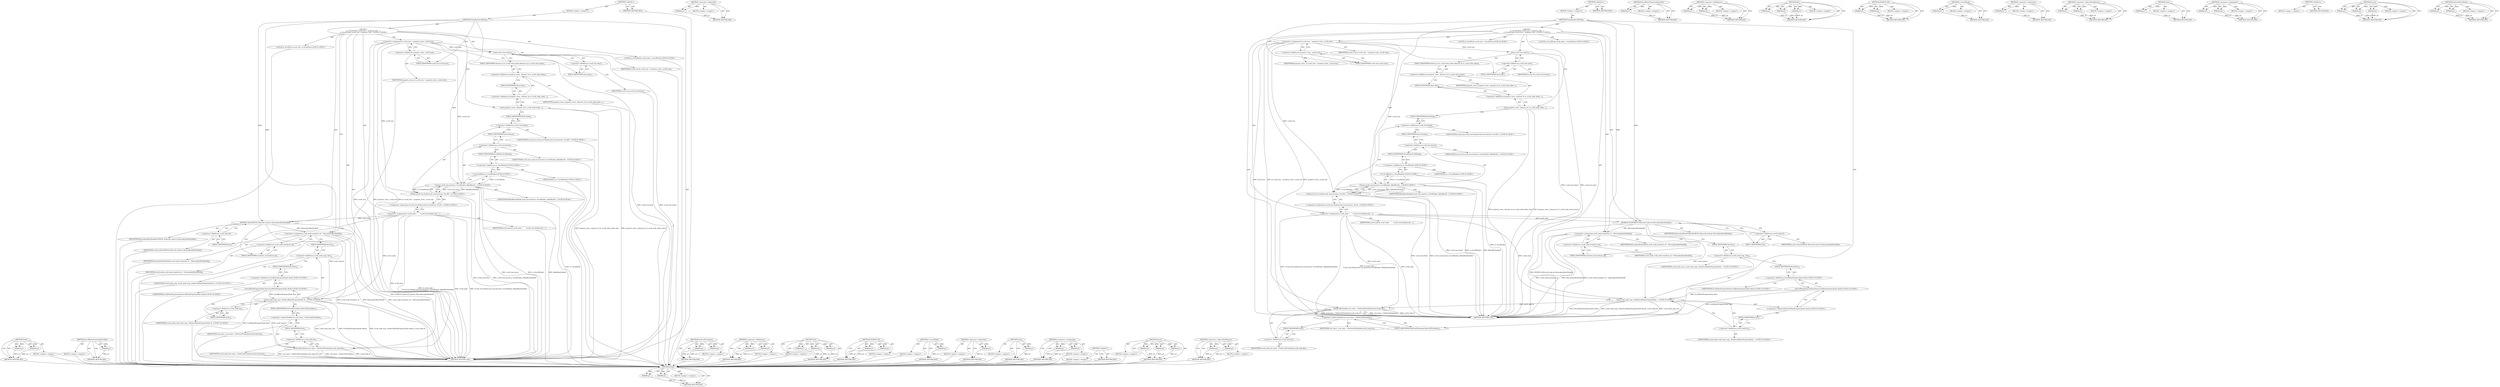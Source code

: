 digraph "SetScrollTreeIndex" {
vulnerable_108 [label=<(METHOD,Node)>];
vulnerable_109 [label=<(PARAM,p1)>];
vulnerable_110 [label=<(PARAM,p2)>];
vulnerable_111 [label=<(BLOCK,&lt;empty&gt;,&lt;empty&gt;)>];
vulnerable_112 [label=<(METHOD_RETURN,ANY)>];
vulnerable_134 [label=<(METHOD,ScrollPaintPropertyNode.Root)>];
vulnerable_135 [label=<(PARAM,p1)>];
vulnerable_136 [label=<(BLOCK,&lt;empty&gt;,&lt;empty&gt;)>];
vulnerable_137 [label=<(METHOD_RETURN,ANY)>];
vulnerable_6 [label=<(METHOD,&lt;global&gt;)<SUB>1</SUB>>];
vulnerable_7 [label=<(BLOCK,&lt;empty&gt;,&lt;empty&gt;)<SUB>1</SUB>>];
vulnerable_8 [label=<(METHOD,SetupRootScrollNode)<SUB>1</SUB>>];
vulnerable_9 [label="<(BLOCK,{
  cc::ScrollTree&amp; scroll_tree = property_tree...,{
  cc::ScrollTree&amp; scroll_tree = property_tree...)<SUB>1</SUB>>"];
vulnerable_10 [label="<(LOCAL,cc.ScrollTree scroll_tree: cc.ScrollTree)<SUB>2</SUB>>"];
vulnerable_11 [label=<(&lt;operator&gt;.assignment,&amp; scroll_tree = property_trees_.scroll_tree)<SUB>2</SUB>>];
vulnerable_12 [label=<(IDENTIFIER,scroll_tree,&amp; scroll_tree = property_trees_.scroll_tree)<SUB>2</SUB>>];
vulnerable_13 [label=<(&lt;operator&gt;.fieldAccess,property_trees_.scroll_tree)<SUB>2</SUB>>];
vulnerable_14 [label=<(IDENTIFIER,property_trees_,&amp; scroll_tree = property_trees_.scroll_tree)<SUB>2</SUB>>];
vulnerable_15 [label=<(FIELD_IDENTIFIER,scroll_tree,scroll_tree)<SUB>2</SUB>>];
vulnerable_16 [label=<(clear,scroll_tree.clear())<SUB>3</SUB>>];
vulnerable_17 [label=<(&lt;operator&gt;.fieldAccess,scroll_tree.clear)<SUB>3</SUB>>];
vulnerable_18 [label=<(IDENTIFIER,scroll_tree,scroll_tree.clear())<SUB>3</SUB>>];
vulnerable_19 [label=<(FIELD_IDENTIFIER,clear,clear)<SUB>3</SUB>>];
vulnerable_20 [label=<(clear,property_trees_.element_id_to_scroll_node_index...)<SUB>4</SUB>>];
vulnerable_21 [label=<(&lt;operator&gt;.fieldAccess,property_trees_.element_id_to_scroll_node_index...)<SUB>4</SUB>>];
vulnerable_22 [label=<(&lt;operator&gt;.fieldAccess,property_trees_.element_id_to_scroll_node_index)<SUB>4</SUB>>];
vulnerable_23 [label=<(IDENTIFIER,property_trees_,property_trees_.element_id_to_scroll_node_index...)<SUB>4</SUB>>];
vulnerable_24 [label=<(FIELD_IDENTIFIER,element_id_to_scroll_node_index,element_id_to_scroll_node_index)<SUB>4</SUB>>];
vulnerable_25 [label=<(FIELD_IDENTIFIER,clear,clear)<SUB>4</SUB>>];
vulnerable_26 [label="<(LOCAL,cc.ScrollNode scroll_node: cc.ScrollNode)<SUB>5</SUB>>"];
vulnerable_27 [label=<(&lt;operator&gt;.assignment,&amp; scroll_node =
      *scroll_tree.Node(scroll_...)<SUB>5</SUB>>];
vulnerable_28 [label=<(IDENTIFIER,scroll_node,&amp; scroll_node =
      *scroll_tree.Node(scroll_...)<SUB>5</SUB>>];
vulnerable_29 [label="<(&lt;operator&gt;.indirection,*scroll_tree.Node(scroll_tree.Insert(cc::Scroll...)<SUB>6</SUB>>"];
vulnerable_30 [label="<(Node,scroll_tree.Node(scroll_tree.Insert(cc::ScrollN...)<SUB>6</SUB>>"];
vulnerable_31 [label=<(&lt;operator&gt;.fieldAccess,scroll_tree.Node)<SUB>6</SUB>>];
vulnerable_32 [label="<(IDENTIFIER,scroll_tree,scroll_tree.Node(scroll_tree.Insert(cc::ScrollN...)<SUB>6</SUB>>"];
vulnerable_33 [label=<(FIELD_IDENTIFIER,Node,Node)<SUB>6</SUB>>];
vulnerable_34 [label="<(Insert,scroll_tree.Insert(cc::ScrollNode(), kRealRootN...)<SUB>6</SUB>>"];
vulnerable_35 [label=<(&lt;operator&gt;.fieldAccess,scroll_tree.Insert)<SUB>6</SUB>>];
vulnerable_36 [label="<(IDENTIFIER,scroll_tree,scroll_tree.Insert(cc::ScrollNode(), kRealRootN...)<SUB>6</SUB>>"];
vulnerable_37 [label=<(FIELD_IDENTIFIER,Insert,Insert)<SUB>6</SUB>>];
vulnerable_38 [label="<(cc.ScrollNode,cc::ScrollNode())<SUB>6</SUB>>"];
vulnerable_39 [label="<(&lt;operator&gt;.fieldAccess,cc::ScrollNode)<SUB>6</SUB>>"];
vulnerable_40 [label="<(IDENTIFIER,cc,cc::ScrollNode())<SUB>6</SUB>>"];
vulnerable_41 [label=<(FIELD_IDENTIFIER,ScrollNode,ScrollNode)<SUB>6</SUB>>];
vulnerable_42 [label="<(IDENTIFIER,kRealRootNodeId,scroll_tree.Insert(cc::ScrollNode(), kRealRootN...)<SUB>6</SUB>>"];
vulnerable_43 [label=<(DCHECK_EQ,DCHECK_EQ(scroll_node.id, kSecondaryRootNodeId))<SUB>7</SUB>>];
vulnerable_44 [label=<(&lt;operator&gt;.fieldAccess,scroll_node.id)<SUB>7</SUB>>];
vulnerable_45 [label=<(IDENTIFIER,scroll_node,DCHECK_EQ(scroll_node.id, kSecondaryRootNodeId))<SUB>7</SUB>>];
vulnerable_46 [label=<(FIELD_IDENTIFIER,id,id)<SUB>7</SUB>>];
vulnerable_47 [label=<(IDENTIFIER,kSecondaryRootNodeId,DCHECK_EQ(scroll_node.id, kSecondaryRootNodeId))<SUB>7</SUB>>];
vulnerable_48 [label=<(&lt;operator&gt;.assignment,scroll_node.transform_id = kSecondaryRootNodeId)<SUB>8</SUB>>];
vulnerable_49 [label=<(&lt;operator&gt;.fieldAccess,scroll_node.transform_id)<SUB>8</SUB>>];
vulnerable_50 [label=<(IDENTIFIER,scroll_node,scroll_node.transform_id = kSecondaryRootNodeId)<SUB>8</SUB>>];
vulnerable_51 [label=<(FIELD_IDENTIFIER,transform_id,transform_id)<SUB>8</SUB>>];
vulnerable_52 [label=<(IDENTIFIER,kSecondaryRootNodeId,scroll_node.transform_id = kSecondaryRootNodeId)<SUB>8</SUB>>];
vulnerable_53 [label="<(Set,scroll_node_map_.Set(ScrollPaintPropertyNode::R...)<SUB>10</SUB>>"];
vulnerable_54 [label=<(&lt;operator&gt;.fieldAccess,scroll_node_map_.Set)<SUB>10</SUB>>];
vulnerable_55 [label="<(IDENTIFIER,scroll_node_map_,scroll_node_map_.Set(ScrollPaintPropertyNode::R...)<SUB>10</SUB>>"];
vulnerable_56 [label=<(FIELD_IDENTIFIER,Set,Set)<SUB>10</SUB>>];
vulnerable_57 [label="<(ScrollPaintPropertyNode.Root,ScrollPaintPropertyNode::Root())<SUB>10</SUB>>"];
vulnerable_58 [label="<(&lt;operator&gt;.fieldAccess,ScrollPaintPropertyNode::Root)<SUB>10</SUB>>"];
vulnerable_59 [label="<(IDENTIFIER,ScrollPaintPropertyNode,ScrollPaintPropertyNode::Root())<SUB>10</SUB>>"];
vulnerable_60 [label=<(FIELD_IDENTIFIER,Root,Root)<SUB>10</SUB>>];
vulnerable_61 [label=<(&lt;operator&gt;.fieldAccess,scroll_node.id)<SUB>10</SUB>>];
vulnerable_62 [label="<(IDENTIFIER,scroll_node,scroll_node_map_.Set(ScrollPaintPropertyNode::R...)<SUB>10</SUB>>"];
vulnerable_63 [label=<(FIELD_IDENTIFIER,id,id)<SUB>10</SUB>>];
vulnerable_64 [label=<(SetScrollTreeIndex,root_layer_-&gt;SetScrollTreeIndex(scroll_node.id))<SUB>11</SUB>>];
vulnerable_65 [label=<(&lt;operator&gt;.indirectFieldAccess,root_layer_-&gt;SetScrollTreeIndex)<SUB>11</SUB>>];
vulnerable_66 [label=<(IDENTIFIER,root_layer_,root_layer_-&gt;SetScrollTreeIndex(scroll_node.id))<SUB>11</SUB>>];
vulnerable_67 [label=<(FIELD_IDENTIFIER,SetScrollTreeIndex,SetScrollTreeIndex)<SUB>11</SUB>>];
vulnerable_68 [label=<(&lt;operator&gt;.fieldAccess,scroll_node.id)<SUB>11</SUB>>];
vulnerable_69 [label=<(IDENTIFIER,scroll_node,root_layer_-&gt;SetScrollTreeIndex(scroll_node.id))<SUB>11</SUB>>];
vulnerable_70 [label=<(FIELD_IDENTIFIER,id,id)<SUB>11</SUB>>];
vulnerable_71 [label=<(METHOD_RETURN,void)<SUB>1</SUB>>];
vulnerable_73 [label=<(METHOD_RETURN,ANY)<SUB>1</SUB>>];
vulnerable_138 [label=<(METHOD,SetScrollTreeIndex)>];
vulnerable_139 [label=<(PARAM,p1)>];
vulnerable_140 [label=<(PARAM,p2)>];
vulnerable_141 [label=<(BLOCK,&lt;empty&gt;,&lt;empty&gt;)>];
vulnerable_142 [label=<(METHOD_RETURN,ANY)>];
vulnerable_95 [label=<(METHOD,&lt;operator&gt;.fieldAccess)>];
vulnerable_96 [label=<(PARAM,p1)>];
vulnerable_97 [label=<(PARAM,p2)>];
vulnerable_98 [label=<(BLOCK,&lt;empty&gt;,&lt;empty&gt;)>];
vulnerable_99 [label=<(METHOD_RETURN,ANY)>];
vulnerable_128 [label=<(METHOD,Set)>];
vulnerable_129 [label=<(PARAM,p1)>];
vulnerable_130 [label=<(PARAM,p2)>];
vulnerable_131 [label=<(PARAM,p3)>];
vulnerable_132 [label=<(BLOCK,&lt;empty&gt;,&lt;empty&gt;)>];
vulnerable_133 [label=<(METHOD_RETURN,ANY)>];
vulnerable_123 [label=<(METHOD,DCHECK_EQ)>];
vulnerable_124 [label=<(PARAM,p1)>];
vulnerable_125 [label=<(PARAM,p2)>];
vulnerable_126 [label=<(BLOCK,&lt;empty&gt;,&lt;empty&gt;)>];
vulnerable_127 [label=<(METHOD_RETURN,ANY)>];
vulnerable_119 [label=<(METHOD,cc.ScrollNode)>];
vulnerable_120 [label=<(PARAM,p1)>];
vulnerable_121 [label=<(BLOCK,&lt;empty&gt;,&lt;empty&gt;)>];
vulnerable_122 [label=<(METHOD_RETURN,ANY)>];
vulnerable_104 [label=<(METHOD,&lt;operator&gt;.indirection)>];
vulnerable_105 [label=<(PARAM,p1)>];
vulnerable_106 [label=<(BLOCK,&lt;empty&gt;,&lt;empty&gt;)>];
vulnerable_107 [label=<(METHOD_RETURN,ANY)>];
vulnerable_100 [label=<(METHOD,clear)>];
vulnerable_101 [label=<(PARAM,p1)>];
vulnerable_102 [label=<(BLOCK,&lt;empty&gt;,&lt;empty&gt;)>];
vulnerable_103 [label=<(METHOD_RETURN,ANY)>];
vulnerable_90 [label=<(METHOD,&lt;operator&gt;.assignment)>];
vulnerable_91 [label=<(PARAM,p1)>];
vulnerable_92 [label=<(PARAM,p2)>];
vulnerable_93 [label=<(BLOCK,&lt;empty&gt;,&lt;empty&gt;)>];
vulnerable_94 [label=<(METHOD_RETURN,ANY)>];
vulnerable_84 [label=<(METHOD,&lt;global&gt;)<SUB>1</SUB>>];
vulnerable_85 [label=<(BLOCK,&lt;empty&gt;,&lt;empty&gt;)>];
vulnerable_86 [label=<(METHOD_RETURN,ANY)>];
vulnerable_113 [label=<(METHOD,Insert)>];
vulnerable_114 [label=<(PARAM,p1)>];
vulnerable_115 [label=<(PARAM,p2)>];
vulnerable_116 [label=<(PARAM,p3)>];
vulnerable_117 [label=<(BLOCK,&lt;empty&gt;,&lt;empty&gt;)>];
vulnerable_118 [label=<(METHOD_RETURN,ANY)>];
vulnerable_143 [label=<(METHOD,&lt;operator&gt;.indirectFieldAccess)>];
vulnerable_144 [label=<(PARAM,p1)>];
vulnerable_145 [label=<(PARAM,p2)>];
vulnerable_146 [label=<(BLOCK,&lt;empty&gt;,&lt;empty&gt;)>];
vulnerable_147 [label=<(METHOD_RETURN,ANY)>];
fixed_109 [label=<(METHOD,Node)>];
fixed_110 [label=<(PARAM,p1)>];
fixed_111 [label=<(PARAM,p2)>];
fixed_112 [label=<(BLOCK,&lt;empty&gt;,&lt;empty&gt;)>];
fixed_113 [label=<(METHOD_RETURN,ANY)>];
fixed_135 [label=<(METHOD,&lt;operator&gt;.addressOf)>];
fixed_136 [label=<(PARAM,p1)>];
fixed_137 [label=<(BLOCK,&lt;empty&gt;,&lt;empty&gt;)>];
fixed_138 [label=<(METHOD_RETURN,ANY)>];
fixed_6 [label=<(METHOD,&lt;global&gt;)<SUB>1</SUB>>];
fixed_7 [label=<(BLOCK,&lt;empty&gt;,&lt;empty&gt;)<SUB>1</SUB>>];
fixed_8 [label=<(METHOD,SetupRootScrollNode)<SUB>1</SUB>>];
fixed_9 [label="<(BLOCK,{
  cc::ScrollTree&amp; scroll_tree = property_tree...,{
  cc::ScrollTree&amp; scroll_tree = property_tree...)<SUB>1</SUB>>"];
fixed_10 [label="<(LOCAL,cc.ScrollTree scroll_tree: cc.ScrollTree)<SUB>2</SUB>>"];
fixed_11 [label=<(&lt;operator&gt;.assignment,&amp; scroll_tree = property_trees_.scroll_tree)<SUB>2</SUB>>];
fixed_12 [label=<(IDENTIFIER,scroll_tree,&amp; scroll_tree = property_trees_.scroll_tree)<SUB>2</SUB>>];
fixed_13 [label=<(&lt;operator&gt;.fieldAccess,property_trees_.scroll_tree)<SUB>2</SUB>>];
fixed_14 [label=<(IDENTIFIER,property_trees_,&amp; scroll_tree = property_trees_.scroll_tree)<SUB>2</SUB>>];
fixed_15 [label=<(FIELD_IDENTIFIER,scroll_tree,scroll_tree)<SUB>2</SUB>>];
fixed_16 [label=<(clear,scroll_tree.clear())<SUB>3</SUB>>];
fixed_17 [label=<(&lt;operator&gt;.fieldAccess,scroll_tree.clear)<SUB>3</SUB>>];
fixed_18 [label=<(IDENTIFIER,scroll_tree,scroll_tree.clear())<SUB>3</SUB>>];
fixed_19 [label=<(FIELD_IDENTIFIER,clear,clear)<SUB>3</SUB>>];
fixed_20 [label=<(clear,property_trees_.element_id_to_scroll_node_index...)<SUB>4</SUB>>];
fixed_21 [label=<(&lt;operator&gt;.fieldAccess,property_trees_.element_id_to_scroll_node_index...)<SUB>4</SUB>>];
fixed_22 [label=<(&lt;operator&gt;.fieldAccess,property_trees_.element_id_to_scroll_node_index)<SUB>4</SUB>>];
fixed_23 [label=<(IDENTIFIER,property_trees_,property_trees_.element_id_to_scroll_node_index...)<SUB>4</SUB>>];
fixed_24 [label=<(FIELD_IDENTIFIER,element_id_to_scroll_node_index,element_id_to_scroll_node_index)<SUB>4</SUB>>];
fixed_25 [label=<(FIELD_IDENTIFIER,clear,clear)<SUB>4</SUB>>];
fixed_26 [label="<(LOCAL,cc.ScrollNode scroll_node: cc.ScrollNode)<SUB>5</SUB>>"];
fixed_27 [label=<(&lt;operator&gt;.assignment,&amp; scroll_node =
      *scroll_tree.Node(scroll_...)<SUB>5</SUB>>];
fixed_28 [label=<(IDENTIFIER,scroll_node,&amp; scroll_node =
      *scroll_tree.Node(scroll_...)<SUB>5</SUB>>];
fixed_29 [label="<(&lt;operator&gt;.indirection,*scroll_tree.Node(scroll_tree.Insert(cc::Scroll...)<SUB>6</SUB>>"];
fixed_30 [label="<(Node,scroll_tree.Node(scroll_tree.Insert(cc::ScrollN...)<SUB>6</SUB>>"];
fixed_31 [label=<(&lt;operator&gt;.fieldAccess,scroll_tree.Node)<SUB>6</SUB>>];
fixed_32 [label="<(IDENTIFIER,scroll_tree,scroll_tree.Node(scroll_tree.Insert(cc::ScrollN...)<SUB>6</SUB>>"];
fixed_33 [label=<(FIELD_IDENTIFIER,Node,Node)<SUB>6</SUB>>];
fixed_34 [label="<(Insert,scroll_tree.Insert(cc::ScrollNode(), kRealRootN...)<SUB>6</SUB>>"];
fixed_35 [label=<(&lt;operator&gt;.fieldAccess,scroll_tree.Insert)<SUB>6</SUB>>];
fixed_36 [label="<(IDENTIFIER,scroll_tree,scroll_tree.Insert(cc::ScrollNode(), kRealRootN...)<SUB>6</SUB>>"];
fixed_37 [label=<(FIELD_IDENTIFIER,Insert,Insert)<SUB>6</SUB>>];
fixed_38 [label="<(cc.ScrollNode,cc::ScrollNode())<SUB>6</SUB>>"];
fixed_39 [label="<(&lt;operator&gt;.fieldAccess,cc::ScrollNode)<SUB>6</SUB>>"];
fixed_40 [label="<(IDENTIFIER,cc,cc::ScrollNode())<SUB>6</SUB>>"];
fixed_41 [label=<(FIELD_IDENTIFIER,ScrollNode,ScrollNode)<SUB>6</SUB>>];
fixed_42 [label="<(IDENTIFIER,kRealRootNodeId,scroll_tree.Insert(cc::ScrollNode(), kRealRootN...)<SUB>6</SUB>>"];
fixed_43 [label=<(DCHECK_EQ,DCHECK_EQ(scroll_node.id, kSecondaryRootNodeId))<SUB>7</SUB>>];
fixed_44 [label=<(&lt;operator&gt;.fieldAccess,scroll_node.id)<SUB>7</SUB>>];
fixed_45 [label=<(IDENTIFIER,scroll_node,DCHECK_EQ(scroll_node.id, kSecondaryRootNodeId))<SUB>7</SUB>>];
fixed_46 [label=<(FIELD_IDENTIFIER,id,id)<SUB>7</SUB>>];
fixed_47 [label=<(IDENTIFIER,kSecondaryRootNodeId,DCHECK_EQ(scroll_node.id, kSecondaryRootNodeId))<SUB>7</SUB>>];
fixed_48 [label=<(&lt;operator&gt;.assignment,scroll_node.transform_id = kSecondaryRootNodeId)<SUB>8</SUB>>];
fixed_49 [label=<(&lt;operator&gt;.fieldAccess,scroll_node.transform_id)<SUB>8</SUB>>];
fixed_50 [label=<(IDENTIFIER,scroll_node,scroll_node.transform_id = kSecondaryRootNodeId)<SUB>8</SUB>>];
fixed_51 [label=<(FIELD_IDENTIFIER,transform_id,transform_id)<SUB>8</SUB>>];
fixed_52 [label=<(IDENTIFIER,kSecondaryRootNodeId,scroll_node.transform_id = kSecondaryRootNodeId)<SUB>8</SUB>>];
fixed_53 [label="<(Set,scroll_node_map_.Set(&amp;ScrollPaintPropertyNode::...)<SUB>10</SUB>>"];
fixed_54 [label=<(&lt;operator&gt;.fieldAccess,scroll_node_map_.Set)<SUB>10</SUB>>];
fixed_55 [label="<(IDENTIFIER,scroll_node_map_,scroll_node_map_.Set(&amp;ScrollPaintPropertyNode::...)<SUB>10</SUB>>"];
fixed_56 [label=<(FIELD_IDENTIFIER,Set,Set)<SUB>10</SUB>>];
fixed_57 [label="<(&lt;operator&gt;.addressOf,&amp;ScrollPaintPropertyNode::Root())<SUB>10</SUB>>"];
fixed_58 [label="<(ScrollPaintPropertyNode.Root,ScrollPaintPropertyNode::Root())<SUB>10</SUB>>"];
fixed_59 [label="<(&lt;operator&gt;.fieldAccess,ScrollPaintPropertyNode::Root)<SUB>10</SUB>>"];
fixed_60 [label="<(IDENTIFIER,ScrollPaintPropertyNode,ScrollPaintPropertyNode::Root())<SUB>10</SUB>>"];
fixed_61 [label=<(FIELD_IDENTIFIER,Root,Root)<SUB>10</SUB>>];
fixed_62 [label=<(&lt;operator&gt;.fieldAccess,scroll_node.id)<SUB>10</SUB>>];
fixed_63 [label="<(IDENTIFIER,scroll_node,scroll_node_map_.Set(&amp;ScrollPaintPropertyNode::...)<SUB>10</SUB>>"];
fixed_64 [label=<(FIELD_IDENTIFIER,id,id)<SUB>10</SUB>>];
fixed_65 [label=<(SetScrollTreeIndex,root_layer_-&gt;SetScrollTreeIndex(scroll_node.id))<SUB>11</SUB>>];
fixed_66 [label=<(&lt;operator&gt;.indirectFieldAccess,root_layer_-&gt;SetScrollTreeIndex)<SUB>11</SUB>>];
fixed_67 [label=<(IDENTIFIER,root_layer_,root_layer_-&gt;SetScrollTreeIndex(scroll_node.id))<SUB>11</SUB>>];
fixed_68 [label=<(FIELD_IDENTIFIER,SetScrollTreeIndex,SetScrollTreeIndex)<SUB>11</SUB>>];
fixed_69 [label=<(&lt;operator&gt;.fieldAccess,scroll_node.id)<SUB>11</SUB>>];
fixed_70 [label=<(IDENTIFIER,scroll_node,root_layer_-&gt;SetScrollTreeIndex(scroll_node.id))<SUB>11</SUB>>];
fixed_71 [label=<(FIELD_IDENTIFIER,id,id)<SUB>11</SUB>>];
fixed_72 [label=<(METHOD_RETURN,void)<SUB>1</SUB>>];
fixed_74 [label=<(METHOD_RETURN,ANY)<SUB>1</SUB>>];
fixed_139 [label=<(METHOD,ScrollPaintPropertyNode.Root)>];
fixed_140 [label=<(PARAM,p1)>];
fixed_141 [label=<(BLOCK,&lt;empty&gt;,&lt;empty&gt;)>];
fixed_142 [label=<(METHOD_RETURN,ANY)>];
fixed_96 [label=<(METHOD,&lt;operator&gt;.fieldAccess)>];
fixed_97 [label=<(PARAM,p1)>];
fixed_98 [label=<(PARAM,p2)>];
fixed_99 [label=<(BLOCK,&lt;empty&gt;,&lt;empty&gt;)>];
fixed_100 [label=<(METHOD_RETURN,ANY)>];
fixed_129 [label=<(METHOD,Set)>];
fixed_130 [label=<(PARAM,p1)>];
fixed_131 [label=<(PARAM,p2)>];
fixed_132 [label=<(PARAM,p3)>];
fixed_133 [label=<(BLOCK,&lt;empty&gt;,&lt;empty&gt;)>];
fixed_134 [label=<(METHOD_RETURN,ANY)>];
fixed_124 [label=<(METHOD,DCHECK_EQ)>];
fixed_125 [label=<(PARAM,p1)>];
fixed_126 [label=<(PARAM,p2)>];
fixed_127 [label=<(BLOCK,&lt;empty&gt;,&lt;empty&gt;)>];
fixed_128 [label=<(METHOD_RETURN,ANY)>];
fixed_120 [label=<(METHOD,cc.ScrollNode)>];
fixed_121 [label=<(PARAM,p1)>];
fixed_122 [label=<(BLOCK,&lt;empty&gt;,&lt;empty&gt;)>];
fixed_123 [label=<(METHOD_RETURN,ANY)>];
fixed_105 [label=<(METHOD,&lt;operator&gt;.indirection)>];
fixed_106 [label=<(PARAM,p1)>];
fixed_107 [label=<(BLOCK,&lt;empty&gt;,&lt;empty&gt;)>];
fixed_108 [label=<(METHOD_RETURN,ANY)>];
fixed_148 [label=<(METHOD,&lt;operator&gt;.indirectFieldAccess)>];
fixed_149 [label=<(PARAM,p1)>];
fixed_150 [label=<(PARAM,p2)>];
fixed_151 [label=<(BLOCK,&lt;empty&gt;,&lt;empty&gt;)>];
fixed_152 [label=<(METHOD_RETURN,ANY)>];
fixed_101 [label=<(METHOD,clear)>];
fixed_102 [label=<(PARAM,p1)>];
fixed_103 [label=<(BLOCK,&lt;empty&gt;,&lt;empty&gt;)>];
fixed_104 [label=<(METHOD_RETURN,ANY)>];
fixed_91 [label=<(METHOD,&lt;operator&gt;.assignment)>];
fixed_92 [label=<(PARAM,p1)>];
fixed_93 [label=<(PARAM,p2)>];
fixed_94 [label=<(BLOCK,&lt;empty&gt;,&lt;empty&gt;)>];
fixed_95 [label=<(METHOD_RETURN,ANY)>];
fixed_85 [label=<(METHOD,&lt;global&gt;)<SUB>1</SUB>>];
fixed_86 [label=<(BLOCK,&lt;empty&gt;,&lt;empty&gt;)>];
fixed_87 [label=<(METHOD_RETURN,ANY)>];
fixed_114 [label=<(METHOD,Insert)>];
fixed_115 [label=<(PARAM,p1)>];
fixed_116 [label=<(PARAM,p2)>];
fixed_117 [label=<(PARAM,p3)>];
fixed_118 [label=<(BLOCK,&lt;empty&gt;,&lt;empty&gt;)>];
fixed_119 [label=<(METHOD_RETURN,ANY)>];
fixed_143 [label=<(METHOD,SetScrollTreeIndex)>];
fixed_144 [label=<(PARAM,p1)>];
fixed_145 [label=<(PARAM,p2)>];
fixed_146 [label=<(BLOCK,&lt;empty&gt;,&lt;empty&gt;)>];
fixed_147 [label=<(METHOD_RETURN,ANY)>];
vulnerable_108 -> vulnerable_109  [key=0, label="AST: "];
vulnerable_108 -> vulnerable_109  [key=1, label="DDG: "];
vulnerable_108 -> vulnerable_111  [key=0, label="AST: "];
vulnerable_108 -> vulnerable_110  [key=0, label="AST: "];
vulnerable_108 -> vulnerable_110  [key=1, label="DDG: "];
vulnerable_108 -> vulnerable_112  [key=0, label="AST: "];
vulnerable_108 -> vulnerable_112  [key=1, label="CFG: "];
vulnerable_109 -> vulnerable_112  [key=0, label="DDG: p1"];
vulnerable_110 -> vulnerable_112  [key=0, label="DDG: p2"];
vulnerable_111 -> fixed_109  [key=0];
vulnerable_112 -> fixed_109  [key=0];
vulnerable_134 -> vulnerable_135  [key=0, label="AST: "];
vulnerable_134 -> vulnerable_135  [key=1, label="DDG: "];
vulnerable_134 -> vulnerable_136  [key=0, label="AST: "];
vulnerable_134 -> vulnerable_137  [key=0, label="AST: "];
vulnerable_134 -> vulnerable_137  [key=1, label="CFG: "];
vulnerable_135 -> vulnerable_137  [key=0, label="DDG: p1"];
vulnerable_136 -> fixed_109  [key=0];
vulnerable_137 -> fixed_109  [key=0];
vulnerable_6 -> vulnerable_7  [key=0, label="AST: "];
vulnerable_6 -> vulnerable_73  [key=0, label="AST: "];
vulnerable_6 -> vulnerable_73  [key=1, label="CFG: "];
vulnerable_7 -> vulnerable_8  [key=0, label="AST: "];
vulnerable_8 -> vulnerable_9  [key=0, label="AST: "];
vulnerable_8 -> vulnerable_71  [key=0, label="AST: "];
vulnerable_8 -> vulnerable_15  [key=0, label="CFG: "];
vulnerable_8 -> vulnerable_48  [key=0, label="DDG: "];
vulnerable_8 -> vulnerable_43  [key=0, label="DDG: "];
vulnerable_8 -> vulnerable_34  [key=0, label="DDG: "];
vulnerable_9 -> vulnerable_10  [key=0, label="AST: "];
vulnerable_9 -> vulnerable_11  [key=0, label="AST: "];
vulnerable_9 -> vulnerable_16  [key=0, label="AST: "];
vulnerable_9 -> vulnerable_20  [key=0, label="AST: "];
vulnerable_9 -> vulnerable_26  [key=0, label="AST: "];
vulnerable_9 -> vulnerable_27  [key=0, label="AST: "];
vulnerable_9 -> vulnerable_43  [key=0, label="AST: "];
vulnerable_9 -> vulnerable_48  [key=0, label="AST: "];
vulnerable_9 -> vulnerable_53  [key=0, label="AST: "];
vulnerable_9 -> vulnerable_64  [key=0, label="AST: "];
vulnerable_10 -> fixed_109  [key=0];
vulnerable_11 -> vulnerable_12  [key=0, label="AST: "];
vulnerable_11 -> vulnerable_13  [key=0, label="AST: "];
vulnerable_11 -> vulnerable_19  [key=0, label="CFG: "];
vulnerable_11 -> vulnerable_71  [key=0, label="DDG: scroll_tree"];
vulnerable_11 -> vulnerable_71  [key=1, label="DDG: property_trees_.scroll_tree"];
vulnerable_11 -> vulnerable_71  [key=2, label="DDG: &amp; scroll_tree = property_trees_.scroll_tree"];
vulnerable_11 -> vulnerable_16  [key=0, label="DDG: scroll_tree"];
vulnerable_11 -> vulnerable_30  [key=0, label="DDG: scroll_tree"];
vulnerable_11 -> vulnerable_34  [key=0, label="DDG: scroll_tree"];
vulnerable_12 -> fixed_109  [key=0];
vulnerable_13 -> vulnerable_14  [key=0, label="AST: "];
vulnerable_13 -> vulnerable_15  [key=0, label="AST: "];
vulnerable_13 -> vulnerable_11  [key=0, label="CFG: "];
vulnerable_14 -> fixed_109  [key=0];
vulnerable_15 -> vulnerable_13  [key=0, label="CFG: "];
vulnerable_16 -> vulnerable_17  [key=0, label="AST: "];
vulnerable_16 -> vulnerable_24  [key=0, label="CFG: "];
vulnerable_16 -> vulnerable_71  [key=0, label="DDG: scroll_tree.clear"];
vulnerable_16 -> vulnerable_71  [key=1, label="DDG: scroll_tree.clear()"];
vulnerable_17 -> vulnerable_18  [key=0, label="AST: "];
vulnerable_17 -> vulnerable_19  [key=0, label="AST: "];
vulnerable_17 -> vulnerable_16  [key=0, label="CFG: "];
vulnerable_18 -> fixed_109  [key=0];
vulnerable_19 -> vulnerable_17  [key=0, label="CFG: "];
vulnerable_20 -> vulnerable_21  [key=0, label="AST: "];
vulnerable_20 -> vulnerable_33  [key=0, label="CFG: "];
vulnerable_20 -> vulnerable_71  [key=0, label="DDG: property_trees_.element_id_to_scroll_node_index.clear"];
vulnerable_20 -> vulnerable_71  [key=1, label="DDG: property_trees_.element_id_to_scroll_node_index.clear()"];
vulnerable_21 -> vulnerable_22  [key=0, label="AST: "];
vulnerable_21 -> vulnerable_25  [key=0, label="AST: "];
vulnerable_21 -> vulnerable_20  [key=0, label="CFG: "];
vulnerable_22 -> vulnerable_23  [key=0, label="AST: "];
vulnerable_22 -> vulnerable_24  [key=0, label="AST: "];
vulnerable_22 -> vulnerable_25  [key=0, label="CFG: "];
vulnerable_23 -> fixed_109  [key=0];
vulnerable_24 -> vulnerable_22  [key=0, label="CFG: "];
vulnerable_25 -> vulnerable_21  [key=0, label="CFG: "];
vulnerable_26 -> fixed_109  [key=0];
vulnerable_27 -> vulnerable_28  [key=0, label="AST: "];
vulnerable_27 -> vulnerable_29  [key=0, label="AST: "];
vulnerable_27 -> vulnerable_46  [key=0, label="CFG: "];
vulnerable_27 -> vulnerable_71  [key=0, label="DDG: scroll_node"];
vulnerable_27 -> vulnerable_71  [key=1, label="DDG: *scroll_tree.Node(scroll_tree.Insert(cc::ScrollNode(), kRealRootNodeId))"];
vulnerable_27 -> vulnerable_71  [key=2, label="DDG: &amp; scroll_node =
      *scroll_tree.Node(scroll_tree.Insert(cc::ScrollNode(), kRealRootNodeId))"];
vulnerable_27 -> vulnerable_43  [key=0, label="DDG: scroll_node"];
vulnerable_27 -> vulnerable_53  [key=0, label="DDG: scroll_node"];
vulnerable_27 -> vulnerable_64  [key=0, label="DDG: scroll_node"];
vulnerable_28 -> fixed_109  [key=0];
vulnerable_29 -> vulnerable_30  [key=0, label="AST: "];
vulnerable_29 -> vulnerable_27  [key=0, label="CFG: "];
vulnerable_30 -> vulnerable_31  [key=0, label="AST: "];
vulnerable_30 -> vulnerable_34  [key=0, label="AST: "];
vulnerable_30 -> vulnerable_29  [key=0, label="CFG: "];
vulnerable_30 -> vulnerable_71  [key=0, label="DDG: scroll_tree.Node"];
vulnerable_30 -> vulnerable_71  [key=1, label="DDG: scroll_tree.Insert(cc::ScrollNode(), kRealRootNodeId)"];
vulnerable_31 -> vulnerable_32  [key=0, label="AST: "];
vulnerable_31 -> vulnerable_33  [key=0, label="AST: "];
vulnerable_31 -> vulnerable_37  [key=0, label="CFG: "];
vulnerable_32 -> fixed_109  [key=0];
vulnerable_33 -> vulnerable_31  [key=0, label="CFG: "];
vulnerable_34 -> vulnerable_35  [key=0, label="AST: "];
vulnerable_34 -> vulnerable_38  [key=0, label="AST: "];
vulnerable_34 -> vulnerable_42  [key=0, label="AST: "];
vulnerable_34 -> vulnerable_30  [key=0, label="CFG: "];
vulnerable_34 -> vulnerable_30  [key=1, label="DDG: scroll_tree.Insert"];
vulnerable_34 -> vulnerable_30  [key=2, label="DDG: cc::ScrollNode()"];
vulnerable_34 -> vulnerable_30  [key=3, label="DDG: kRealRootNodeId"];
vulnerable_34 -> vulnerable_71  [key=0, label="DDG: scroll_tree.Insert"];
vulnerable_34 -> vulnerable_71  [key=1, label="DDG: cc::ScrollNode()"];
vulnerable_34 -> vulnerable_71  [key=2, label="DDG: kRealRootNodeId"];
vulnerable_35 -> vulnerable_36  [key=0, label="AST: "];
vulnerable_35 -> vulnerable_37  [key=0, label="AST: "];
vulnerable_35 -> vulnerable_41  [key=0, label="CFG: "];
vulnerable_36 -> fixed_109  [key=0];
vulnerable_37 -> vulnerable_35  [key=0, label="CFG: "];
vulnerable_38 -> vulnerable_39  [key=0, label="AST: "];
vulnerable_38 -> vulnerable_34  [key=0, label="CFG: "];
vulnerable_38 -> vulnerable_34  [key=1, label="DDG: cc::ScrollNode"];
vulnerable_38 -> vulnerable_71  [key=0, label="DDG: cc::ScrollNode"];
vulnerable_39 -> vulnerable_40  [key=0, label="AST: "];
vulnerable_39 -> vulnerable_41  [key=0, label="AST: "];
vulnerable_39 -> vulnerable_38  [key=0, label="CFG: "];
vulnerable_40 -> fixed_109  [key=0];
vulnerable_41 -> vulnerable_39  [key=0, label="CFG: "];
vulnerable_42 -> fixed_109  [key=0];
vulnerable_43 -> vulnerable_44  [key=0, label="AST: "];
vulnerable_43 -> vulnerable_47  [key=0, label="AST: "];
vulnerable_43 -> vulnerable_51  [key=0, label="CFG: "];
vulnerable_43 -> vulnerable_71  [key=0, label="DDG: DCHECK_EQ(scroll_node.id, kSecondaryRootNodeId)"];
vulnerable_43 -> vulnerable_48  [key=0, label="DDG: kSecondaryRootNodeId"];
vulnerable_43 -> vulnerable_53  [key=0, label="DDG: scroll_node.id"];
vulnerable_44 -> vulnerable_45  [key=0, label="AST: "];
vulnerable_44 -> vulnerable_46  [key=0, label="AST: "];
vulnerable_44 -> vulnerable_43  [key=0, label="CFG: "];
vulnerable_45 -> fixed_109  [key=0];
vulnerable_46 -> vulnerable_44  [key=0, label="CFG: "];
vulnerable_47 -> fixed_109  [key=0];
vulnerable_48 -> vulnerable_49  [key=0, label="AST: "];
vulnerable_48 -> vulnerable_52  [key=0, label="AST: "];
vulnerable_48 -> vulnerable_56  [key=0, label="CFG: "];
vulnerable_48 -> vulnerable_71  [key=0, label="DDG: scroll_node.transform_id"];
vulnerable_48 -> vulnerable_71  [key=1, label="DDG: kSecondaryRootNodeId"];
vulnerable_48 -> vulnerable_71  [key=2, label="DDG: scroll_node.transform_id = kSecondaryRootNodeId"];
vulnerable_49 -> vulnerable_50  [key=0, label="AST: "];
vulnerable_49 -> vulnerable_51  [key=0, label="AST: "];
vulnerable_49 -> vulnerable_48  [key=0, label="CFG: "];
vulnerable_50 -> fixed_109  [key=0];
vulnerable_51 -> vulnerable_49  [key=0, label="CFG: "];
vulnerable_52 -> fixed_109  [key=0];
vulnerable_53 -> vulnerable_54  [key=0, label="AST: "];
vulnerable_53 -> vulnerable_57  [key=0, label="AST: "];
vulnerable_53 -> vulnerable_61  [key=0, label="AST: "];
vulnerable_53 -> vulnerable_67  [key=0, label="CFG: "];
vulnerable_53 -> vulnerable_71  [key=0, label="DDG: scroll_node_map_.Set"];
vulnerable_53 -> vulnerable_71  [key=1, label="DDG: ScrollPaintPropertyNode::Root()"];
vulnerable_53 -> vulnerable_71  [key=2, label="DDG: scroll_node_map_.Set(ScrollPaintPropertyNode::Root(), scroll_node.id)"];
vulnerable_53 -> vulnerable_64  [key=0, label="DDG: scroll_node.id"];
vulnerable_54 -> vulnerable_55  [key=0, label="AST: "];
vulnerable_54 -> vulnerable_56  [key=0, label="AST: "];
vulnerable_54 -> vulnerable_60  [key=0, label="CFG: "];
vulnerable_55 -> fixed_109  [key=0];
vulnerable_56 -> vulnerable_54  [key=0, label="CFG: "];
vulnerable_57 -> vulnerable_58  [key=0, label="AST: "];
vulnerable_57 -> vulnerable_63  [key=0, label="CFG: "];
vulnerable_57 -> vulnerable_71  [key=0, label="DDG: ScrollPaintPropertyNode::Root"];
vulnerable_57 -> vulnerable_53  [key=0, label="DDG: ScrollPaintPropertyNode::Root"];
vulnerable_58 -> vulnerable_59  [key=0, label="AST: "];
vulnerable_58 -> vulnerable_60  [key=0, label="AST: "];
vulnerable_58 -> vulnerable_57  [key=0, label="CFG: "];
vulnerable_59 -> fixed_109  [key=0];
vulnerable_60 -> vulnerable_58  [key=0, label="CFG: "];
vulnerable_61 -> vulnerable_62  [key=0, label="AST: "];
vulnerable_61 -> vulnerable_63  [key=0, label="AST: "];
vulnerable_61 -> vulnerable_53  [key=0, label="CFG: "];
vulnerable_62 -> fixed_109  [key=0];
vulnerable_63 -> vulnerable_61  [key=0, label="CFG: "];
vulnerable_64 -> vulnerable_65  [key=0, label="AST: "];
vulnerable_64 -> vulnerable_68  [key=0, label="AST: "];
vulnerable_64 -> vulnerable_71  [key=0, label="CFG: "];
vulnerable_64 -> vulnerable_71  [key=1, label="DDG: root_layer_-&gt;SetScrollTreeIndex"];
vulnerable_64 -> vulnerable_71  [key=2, label="DDG: scroll_node.id"];
vulnerable_64 -> vulnerable_71  [key=3, label="DDG: root_layer_-&gt;SetScrollTreeIndex(scroll_node.id)"];
vulnerable_65 -> vulnerable_66  [key=0, label="AST: "];
vulnerable_65 -> vulnerable_67  [key=0, label="AST: "];
vulnerable_65 -> vulnerable_70  [key=0, label="CFG: "];
vulnerable_66 -> fixed_109  [key=0];
vulnerable_67 -> vulnerable_65  [key=0, label="CFG: "];
vulnerable_68 -> vulnerable_69  [key=0, label="AST: "];
vulnerable_68 -> vulnerable_70  [key=0, label="AST: "];
vulnerable_68 -> vulnerable_64  [key=0, label="CFG: "];
vulnerable_69 -> fixed_109  [key=0];
vulnerable_70 -> vulnerable_68  [key=0, label="CFG: "];
vulnerable_71 -> fixed_109  [key=0];
vulnerable_73 -> fixed_109  [key=0];
vulnerable_138 -> vulnerable_139  [key=0, label="AST: "];
vulnerable_138 -> vulnerable_139  [key=1, label="DDG: "];
vulnerable_138 -> vulnerable_141  [key=0, label="AST: "];
vulnerable_138 -> vulnerable_140  [key=0, label="AST: "];
vulnerable_138 -> vulnerable_140  [key=1, label="DDG: "];
vulnerable_138 -> vulnerable_142  [key=0, label="AST: "];
vulnerable_138 -> vulnerable_142  [key=1, label="CFG: "];
vulnerable_139 -> vulnerable_142  [key=0, label="DDG: p1"];
vulnerable_140 -> vulnerable_142  [key=0, label="DDG: p2"];
vulnerable_141 -> fixed_109  [key=0];
vulnerable_142 -> fixed_109  [key=0];
vulnerable_95 -> vulnerable_96  [key=0, label="AST: "];
vulnerable_95 -> vulnerable_96  [key=1, label="DDG: "];
vulnerable_95 -> vulnerable_98  [key=0, label="AST: "];
vulnerable_95 -> vulnerable_97  [key=0, label="AST: "];
vulnerable_95 -> vulnerable_97  [key=1, label="DDG: "];
vulnerable_95 -> vulnerable_99  [key=0, label="AST: "];
vulnerable_95 -> vulnerable_99  [key=1, label="CFG: "];
vulnerable_96 -> vulnerable_99  [key=0, label="DDG: p1"];
vulnerable_97 -> vulnerable_99  [key=0, label="DDG: p2"];
vulnerable_98 -> fixed_109  [key=0];
vulnerable_99 -> fixed_109  [key=0];
vulnerable_128 -> vulnerable_129  [key=0, label="AST: "];
vulnerable_128 -> vulnerable_129  [key=1, label="DDG: "];
vulnerable_128 -> vulnerable_132  [key=0, label="AST: "];
vulnerable_128 -> vulnerable_130  [key=0, label="AST: "];
vulnerable_128 -> vulnerable_130  [key=1, label="DDG: "];
vulnerable_128 -> vulnerable_133  [key=0, label="AST: "];
vulnerable_128 -> vulnerable_133  [key=1, label="CFG: "];
vulnerable_128 -> vulnerable_131  [key=0, label="AST: "];
vulnerable_128 -> vulnerable_131  [key=1, label="DDG: "];
vulnerable_129 -> vulnerable_133  [key=0, label="DDG: p1"];
vulnerable_130 -> vulnerable_133  [key=0, label="DDG: p2"];
vulnerable_131 -> vulnerable_133  [key=0, label="DDG: p3"];
vulnerable_132 -> fixed_109  [key=0];
vulnerable_133 -> fixed_109  [key=0];
vulnerable_123 -> vulnerable_124  [key=0, label="AST: "];
vulnerable_123 -> vulnerable_124  [key=1, label="DDG: "];
vulnerable_123 -> vulnerable_126  [key=0, label="AST: "];
vulnerable_123 -> vulnerable_125  [key=0, label="AST: "];
vulnerable_123 -> vulnerable_125  [key=1, label="DDG: "];
vulnerable_123 -> vulnerable_127  [key=0, label="AST: "];
vulnerable_123 -> vulnerable_127  [key=1, label="CFG: "];
vulnerable_124 -> vulnerable_127  [key=0, label="DDG: p1"];
vulnerable_125 -> vulnerable_127  [key=0, label="DDG: p2"];
vulnerable_126 -> fixed_109  [key=0];
vulnerable_127 -> fixed_109  [key=0];
vulnerable_119 -> vulnerable_120  [key=0, label="AST: "];
vulnerable_119 -> vulnerable_120  [key=1, label="DDG: "];
vulnerable_119 -> vulnerable_121  [key=0, label="AST: "];
vulnerable_119 -> vulnerable_122  [key=0, label="AST: "];
vulnerable_119 -> vulnerable_122  [key=1, label="CFG: "];
vulnerable_120 -> vulnerable_122  [key=0, label="DDG: p1"];
vulnerable_121 -> fixed_109  [key=0];
vulnerable_122 -> fixed_109  [key=0];
vulnerable_104 -> vulnerable_105  [key=0, label="AST: "];
vulnerable_104 -> vulnerable_105  [key=1, label="DDG: "];
vulnerable_104 -> vulnerable_106  [key=0, label="AST: "];
vulnerable_104 -> vulnerable_107  [key=0, label="AST: "];
vulnerable_104 -> vulnerable_107  [key=1, label="CFG: "];
vulnerable_105 -> vulnerable_107  [key=0, label="DDG: p1"];
vulnerable_106 -> fixed_109  [key=0];
vulnerable_107 -> fixed_109  [key=0];
vulnerable_100 -> vulnerable_101  [key=0, label="AST: "];
vulnerable_100 -> vulnerable_101  [key=1, label="DDG: "];
vulnerable_100 -> vulnerable_102  [key=0, label="AST: "];
vulnerable_100 -> vulnerable_103  [key=0, label="AST: "];
vulnerable_100 -> vulnerable_103  [key=1, label="CFG: "];
vulnerable_101 -> vulnerable_103  [key=0, label="DDG: p1"];
vulnerable_102 -> fixed_109  [key=0];
vulnerable_103 -> fixed_109  [key=0];
vulnerable_90 -> vulnerable_91  [key=0, label="AST: "];
vulnerable_90 -> vulnerable_91  [key=1, label="DDG: "];
vulnerable_90 -> vulnerable_93  [key=0, label="AST: "];
vulnerable_90 -> vulnerable_92  [key=0, label="AST: "];
vulnerable_90 -> vulnerable_92  [key=1, label="DDG: "];
vulnerable_90 -> vulnerable_94  [key=0, label="AST: "];
vulnerable_90 -> vulnerable_94  [key=1, label="CFG: "];
vulnerable_91 -> vulnerable_94  [key=0, label="DDG: p1"];
vulnerable_92 -> vulnerable_94  [key=0, label="DDG: p2"];
vulnerable_93 -> fixed_109  [key=0];
vulnerable_94 -> fixed_109  [key=0];
vulnerable_84 -> vulnerable_85  [key=0, label="AST: "];
vulnerable_84 -> vulnerable_86  [key=0, label="AST: "];
vulnerable_84 -> vulnerable_86  [key=1, label="CFG: "];
vulnerable_85 -> fixed_109  [key=0];
vulnerable_86 -> fixed_109  [key=0];
vulnerable_113 -> vulnerable_114  [key=0, label="AST: "];
vulnerable_113 -> vulnerable_114  [key=1, label="DDG: "];
vulnerable_113 -> vulnerable_117  [key=0, label="AST: "];
vulnerable_113 -> vulnerable_115  [key=0, label="AST: "];
vulnerable_113 -> vulnerable_115  [key=1, label="DDG: "];
vulnerable_113 -> vulnerable_118  [key=0, label="AST: "];
vulnerable_113 -> vulnerable_118  [key=1, label="CFG: "];
vulnerable_113 -> vulnerable_116  [key=0, label="AST: "];
vulnerable_113 -> vulnerable_116  [key=1, label="DDG: "];
vulnerable_114 -> vulnerable_118  [key=0, label="DDG: p1"];
vulnerable_115 -> vulnerable_118  [key=0, label="DDG: p2"];
vulnerable_116 -> vulnerable_118  [key=0, label="DDG: p3"];
vulnerable_117 -> fixed_109  [key=0];
vulnerable_118 -> fixed_109  [key=0];
vulnerable_143 -> vulnerable_144  [key=0, label="AST: "];
vulnerable_143 -> vulnerable_144  [key=1, label="DDG: "];
vulnerable_143 -> vulnerable_146  [key=0, label="AST: "];
vulnerable_143 -> vulnerable_145  [key=0, label="AST: "];
vulnerable_143 -> vulnerable_145  [key=1, label="DDG: "];
vulnerable_143 -> vulnerable_147  [key=0, label="AST: "];
vulnerable_143 -> vulnerable_147  [key=1, label="CFG: "];
vulnerable_144 -> vulnerable_147  [key=0, label="DDG: p1"];
vulnerable_145 -> vulnerable_147  [key=0, label="DDG: p2"];
vulnerable_146 -> fixed_109  [key=0];
vulnerable_147 -> fixed_109  [key=0];
fixed_109 -> fixed_110  [key=0, label="AST: "];
fixed_109 -> fixed_110  [key=1, label="DDG: "];
fixed_109 -> fixed_112  [key=0, label="AST: "];
fixed_109 -> fixed_111  [key=0, label="AST: "];
fixed_109 -> fixed_111  [key=1, label="DDG: "];
fixed_109 -> fixed_113  [key=0, label="AST: "];
fixed_109 -> fixed_113  [key=1, label="CFG: "];
fixed_110 -> fixed_113  [key=0, label="DDG: p1"];
fixed_111 -> fixed_113  [key=0, label="DDG: p2"];
fixed_135 -> fixed_136  [key=0, label="AST: "];
fixed_135 -> fixed_136  [key=1, label="DDG: "];
fixed_135 -> fixed_137  [key=0, label="AST: "];
fixed_135 -> fixed_138  [key=0, label="AST: "];
fixed_135 -> fixed_138  [key=1, label="CFG: "];
fixed_136 -> fixed_138  [key=0, label="DDG: p1"];
fixed_6 -> fixed_7  [key=0, label="AST: "];
fixed_6 -> fixed_74  [key=0, label="AST: "];
fixed_6 -> fixed_74  [key=1, label="CFG: "];
fixed_7 -> fixed_8  [key=0, label="AST: "];
fixed_8 -> fixed_9  [key=0, label="AST: "];
fixed_8 -> fixed_72  [key=0, label="AST: "];
fixed_8 -> fixed_15  [key=0, label="CFG: "];
fixed_8 -> fixed_48  [key=0, label="DDG: "];
fixed_8 -> fixed_43  [key=0, label="DDG: "];
fixed_8 -> fixed_34  [key=0, label="DDG: "];
fixed_9 -> fixed_10  [key=0, label="AST: "];
fixed_9 -> fixed_11  [key=0, label="AST: "];
fixed_9 -> fixed_16  [key=0, label="AST: "];
fixed_9 -> fixed_20  [key=0, label="AST: "];
fixed_9 -> fixed_26  [key=0, label="AST: "];
fixed_9 -> fixed_27  [key=0, label="AST: "];
fixed_9 -> fixed_43  [key=0, label="AST: "];
fixed_9 -> fixed_48  [key=0, label="AST: "];
fixed_9 -> fixed_53  [key=0, label="AST: "];
fixed_9 -> fixed_65  [key=0, label="AST: "];
fixed_11 -> fixed_12  [key=0, label="AST: "];
fixed_11 -> fixed_13  [key=0, label="AST: "];
fixed_11 -> fixed_19  [key=0, label="CFG: "];
fixed_11 -> fixed_72  [key=0, label="DDG: scroll_tree"];
fixed_11 -> fixed_72  [key=1, label="DDG: property_trees_.scroll_tree"];
fixed_11 -> fixed_72  [key=2, label="DDG: &amp; scroll_tree = property_trees_.scroll_tree"];
fixed_11 -> fixed_16  [key=0, label="DDG: scroll_tree"];
fixed_11 -> fixed_30  [key=0, label="DDG: scroll_tree"];
fixed_11 -> fixed_34  [key=0, label="DDG: scroll_tree"];
fixed_13 -> fixed_14  [key=0, label="AST: "];
fixed_13 -> fixed_15  [key=0, label="AST: "];
fixed_13 -> fixed_11  [key=0, label="CFG: "];
fixed_15 -> fixed_13  [key=0, label="CFG: "];
fixed_16 -> fixed_17  [key=0, label="AST: "];
fixed_16 -> fixed_24  [key=0, label="CFG: "];
fixed_16 -> fixed_72  [key=0, label="DDG: scroll_tree.clear"];
fixed_16 -> fixed_72  [key=1, label="DDG: scroll_tree.clear()"];
fixed_17 -> fixed_18  [key=0, label="AST: "];
fixed_17 -> fixed_19  [key=0, label="AST: "];
fixed_17 -> fixed_16  [key=0, label="CFG: "];
fixed_19 -> fixed_17  [key=0, label="CFG: "];
fixed_20 -> fixed_21  [key=0, label="AST: "];
fixed_20 -> fixed_33  [key=0, label="CFG: "];
fixed_20 -> fixed_72  [key=0, label="DDG: property_trees_.element_id_to_scroll_node_index.clear"];
fixed_20 -> fixed_72  [key=1, label="DDG: property_trees_.element_id_to_scroll_node_index.clear()"];
fixed_21 -> fixed_22  [key=0, label="AST: "];
fixed_21 -> fixed_25  [key=0, label="AST: "];
fixed_21 -> fixed_20  [key=0, label="CFG: "];
fixed_22 -> fixed_23  [key=0, label="AST: "];
fixed_22 -> fixed_24  [key=0, label="AST: "];
fixed_22 -> fixed_25  [key=0, label="CFG: "];
fixed_24 -> fixed_22  [key=0, label="CFG: "];
fixed_25 -> fixed_21  [key=0, label="CFG: "];
fixed_27 -> fixed_28  [key=0, label="AST: "];
fixed_27 -> fixed_29  [key=0, label="AST: "];
fixed_27 -> fixed_46  [key=0, label="CFG: "];
fixed_27 -> fixed_72  [key=0, label="DDG: scroll_node"];
fixed_27 -> fixed_72  [key=1, label="DDG: *scroll_tree.Node(scroll_tree.Insert(cc::ScrollNode(), kRealRootNodeId))"];
fixed_27 -> fixed_72  [key=2, label="DDG: &amp; scroll_node =
      *scroll_tree.Node(scroll_tree.Insert(cc::ScrollNode(), kRealRootNodeId))"];
fixed_27 -> fixed_43  [key=0, label="DDG: scroll_node"];
fixed_27 -> fixed_53  [key=0, label="DDG: scroll_node"];
fixed_27 -> fixed_65  [key=0, label="DDG: scroll_node"];
fixed_29 -> fixed_30  [key=0, label="AST: "];
fixed_29 -> fixed_27  [key=0, label="CFG: "];
fixed_30 -> fixed_31  [key=0, label="AST: "];
fixed_30 -> fixed_34  [key=0, label="AST: "];
fixed_30 -> fixed_29  [key=0, label="CFG: "];
fixed_30 -> fixed_72  [key=0, label="DDG: scroll_tree.Node"];
fixed_30 -> fixed_72  [key=1, label="DDG: scroll_tree.Insert(cc::ScrollNode(), kRealRootNodeId)"];
fixed_31 -> fixed_32  [key=0, label="AST: "];
fixed_31 -> fixed_33  [key=0, label="AST: "];
fixed_31 -> fixed_37  [key=0, label="CFG: "];
fixed_33 -> fixed_31  [key=0, label="CFG: "];
fixed_34 -> fixed_35  [key=0, label="AST: "];
fixed_34 -> fixed_38  [key=0, label="AST: "];
fixed_34 -> fixed_42  [key=0, label="AST: "];
fixed_34 -> fixed_30  [key=0, label="CFG: "];
fixed_34 -> fixed_30  [key=1, label="DDG: scroll_tree.Insert"];
fixed_34 -> fixed_30  [key=2, label="DDG: cc::ScrollNode()"];
fixed_34 -> fixed_30  [key=3, label="DDG: kRealRootNodeId"];
fixed_34 -> fixed_72  [key=0, label="DDG: scroll_tree.Insert"];
fixed_34 -> fixed_72  [key=1, label="DDG: cc::ScrollNode()"];
fixed_34 -> fixed_72  [key=2, label="DDG: kRealRootNodeId"];
fixed_35 -> fixed_36  [key=0, label="AST: "];
fixed_35 -> fixed_37  [key=0, label="AST: "];
fixed_35 -> fixed_41  [key=0, label="CFG: "];
fixed_37 -> fixed_35  [key=0, label="CFG: "];
fixed_38 -> fixed_39  [key=0, label="AST: "];
fixed_38 -> fixed_34  [key=0, label="CFG: "];
fixed_38 -> fixed_34  [key=1, label="DDG: cc::ScrollNode"];
fixed_38 -> fixed_72  [key=0, label="DDG: cc::ScrollNode"];
fixed_39 -> fixed_40  [key=0, label="AST: "];
fixed_39 -> fixed_41  [key=0, label="AST: "];
fixed_39 -> fixed_38  [key=0, label="CFG: "];
fixed_41 -> fixed_39  [key=0, label="CFG: "];
fixed_43 -> fixed_44  [key=0, label="AST: "];
fixed_43 -> fixed_47  [key=0, label="AST: "];
fixed_43 -> fixed_51  [key=0, label="CFG: "];
fixed_43 -> fixed_72  [key=0, label="DDG: DCHECK_EQ(scroll_node.id, kSecondaryRootNodeId)"];
fixed_43 -> fixed_48  [key=0, label="DDG: kSecondaryRootNodeId"];
fixed_43 -> fixed_53  [key=0, label="DDG: scroll_node.id"];
fixed_44 -> fixed_45  [key=0, label="AST: "];
fixed_44 -> fixed_46  [key=0, label="AST: "];
fixed_44 -> fixed_43  [key=0, label="CFG: "];
fixed_46 -> fixed_44  [key=0, label="CFG: "];
fixed_48 -> fixed_49  [key=0, label="AST: "];
fixed_48 -> fixed_52  [key=0, label="AST: "];
fixed_48 -> fixed_56  [key=0, label="CFG: "];
fixed_48 -> fixed_72  [key=0, label="DDG: scroll_node.transform_id"];
fixed_48 -> fixed_72  [key=1, label="DDG: kSecondaryRootNodeId"];
fixed_48 -> fixed_72  [key=2, label="DDG: scroll_node.transform_id = kSecondaryRootNodeId"];
fixed_49 -> fixed_50  [key=0, label="AST: "];
fixed_49 -> fixed_51  [key=0, label="AST: "];
fixed_49 -> fixed_48  [key=0, label="CFG: "];
fixed_51 -> fixed_49  [key=0, label="CFG: "];
fixed_53 -> fixed_54  [key=0, label="AST: "];
fixed_53 -> fixed_57  [key=0, label="AST: "];
fixed_53 -> fixed_62  [key=0, label="AST: "];
fixed_53 -> fixed_68  [key=0, label="CFG: "];
fixed_53 -> fixed_72  [key=0, label="DDG: scroll_node_map_.Set"];
fixed_53 -> fixed_72  [key=1, label="DDG: &amp;ScrollPaintPropertyNode::Root()"];
fixed_53 -> fixed_72  [key=2, label="DDG: scroll_node_map_.Set(&amp;ScrollPaintPropertyNode::Root(), scroll_node.id)"];
fixed_53 -> fixed_65  [key=0, label="DDG: scroll_node.id"];
fixed_54 -> fixed_55  [key=0, label="AST: "];
fixed_54 -> fixed_56  [key=0, label="AST: "];
fixed_54 -> fixed_61  [key=0, label="CFG: "];
fixed_56 -> fixed_54  [key=0, label="CFG: "];
fixed_57 -> fixed_58  [key=0, label="AST: "];
fixed_57 -> fixed_64  [key=0, label="CFG: "];
fixed_58 -> fixed_59  [key=0, label="AST: "];
fixed_58 -> fixed_57  [key=0, label="CFG: "];
fixed_58 -> fixed_72  [key=0, label="DDG: ScrollPaintPropertyNode::Root"];
fixed_58 -> fixed_53  [key=0, label="DDG: ScrollPaintPropertyNode::Root"];
fixed_59 -> fixed_60  [key=0, label="AST: "];
fixed_59 -> fixed_61  [key=0, label="AST: "];
fixed_59 -> fixed_58  [key=0, label="CFG: "];
fixed_61 -> fixed_59  [key=0, label="CFG: "];
fixed_62 -> fixed_63  [key=0, label="AST: "];
fixed_62 -> fixed_64  [key=0, label="AST: "];
fixed_62 -> fixed_53  [key=0, label="CFG: "];
fixed_64 -> fixed_62  [key=0, label="CFG: "];
fixed_65 -> fixed_66  [key=0, label="AST: "];
fixed_65 -> fixed_69  [key=0, label="AST: "];
fixed_65 -> fixed_72  [key=0, label="CFG: "];
fixed_65 -> fixed_72  [key=1, label="DDG: root_layer_-&gt;SetScrollTreeIndex"];
fixed_65 -> fixed_72  [key=2, label="DDG: scroll_node.id"];
fixed_65 -> fixed_72  [key=3, label="DDG: root_layer_-&gt;SetScrollTreeIndex(scroll_node.id)"];
fixed_66 -> fixed_67  [key=0, label="AST: "];
fixed_66 -> fixed_68  [key=0, label="AST: "];
fixed_66 -> fixed_71  [key=0, label="CFG: "];
fixed_68 -> fixed_66  [key=0, label="CFG: "];
fixed_69 -> fixed_70  [key=0, label="AST: "];
fixed_69 -> fixed_71  [key=0, label="AST: "];
fixed_69 -> fixed_65  [key=0, label="CFG: "];
fixed_71 -> fixed_69  [key=0, label="CFG: "];
fixed_139 -> fixed_140  [key=0, label="AST: "];
fixed_139 -> fixed_140  [key=1, label="DDG: "];
fixed_139 -> fixed_141  [key=0, label="AST: "];
fixed_139 -> fixed_142  [key=0, label="AST: "];
fixed_139 -> fixed_142  [key=1, label="CFG: "];
fixed_140 -> fixed_142  [key=0, label="DDG: p1"];
fixed_96 -> fixed_97  [key=0, label="AST: "];
fixed_96 -> fixed_97  [key=1, label="DDG: "];
fixed_96 -> fixed_99  [key=0, label="AST: "];
fixed_96 -> fixed_98  [key=0, label="AST: "];
fixed_96 -> fixed_98  [key=1, label="DDG: "];
fixed_96 -> fixed_100  [key=0, label="AST: "];
fixed_96 -> fixed_100  [key=1, label="CFG: "];
fixed_97 -> fixed_100  [key=0, label="DDG: p1"];
fixed_98 -> fixed_100  [key=0, label="DDG: p2"];
fixed_129 -> fixed_130  [key=0, label="AST: "];
fixed_129 -> fixed_130  [key=1, label="DDG: "];
fixed_129 -> fixed_133  [key=0, label="AST: "];
fixed_129 -> fixed_131  [key=0, label="AST: "];
fixed_129 -> fixed_131  [key=1, label="DDG: "];
fixed_129 -> fixed_134  [key=0, label="AST: "];
fixed_129 -> fixed_134  [key=1, label="CFG: "];
fixed_129 -> fixed_132  [key=0, label="AST: "];
fixed_129 -> fixed_132  [key=1, label="DDG: "];
fixed_130 -> fixed_134  [key=0, label="DDG: p1"];
fixed_131 -> fixed_134  [key=0, label="DDG: p2"];
fixed_132 -> fixed_134  [key=0, label="DDG: p3"];
fixed_124 -> fixed_125  [key=0, label="AST: "];
fixed_124 -> fixed_125  [key=1, label="DDG: "];
fixed_124 -> fixed_127  [key=0, label="AST: "];
fixed_124 -> fixed_126  [key=0, label="AST: "];
fixed_124 -> fixed_126  [key=1, label="DDG: "];
fixed_124 -> fixed_128  [key=0, label="AST: "];
fixed_124 -> fixed_128  [key=1, label="CFG: "];
fixed_125 -> fixed_128  [key=0, label="DDG: p1"];
fixed_126 -> fixed_128  [key=0, label="DDG: p2"];
fixed_120 -> fixed_121  [key=0, label="AST: "];
fixed_120 -> fixed_121  [key=1, label="DDG: "];
fixed_120 -> fixed_122  [key=0, label="AST: "];
fixed_120 -> fixed_123  [key=0, label="AST: "];
fixed_120 -> fixed_123  [key=1, label="CFG: "];
fixed_121 -> fixed_123  [key=0, label="DDG: p1"];
fixed_105 -> fixed_106  [key=0, label="AST: "];
fixed_105 -> fixed_106  [key=1, label="DDG: "];
fixed_105 -> fixed_107  [key=0, label="AST: "];
fixed_105 -> fixed_108  [key=0, label="AST: "];
fixed_105 -> fixed_108  [key=1, label="CFG: "];
fixed_106 -> fixed_108  [key=0, label="DDG: p1"];
fixed_148 -> fixed_149  [key=0, label="AST: "];
fixed_148 -> fixed_149  [key=1, label="DDG: "];
fixed_148 -> fixed_151  [key=0, label="AST: "];
fixed_148 -> fixed_150  [key=0, label="AST: "];
fixed_148 -> fixed_150  [key=1, label="DDG: "];
fixed_148 -> fixed_152  [key=0, label="AST: "];
fixed_148 -> fixed_152  [key=1, label="CFG: "];
fixed_149 -> fixed_152  [key=0, label="DDG: p1"];
fixed_150 -> fixed_152  [key=0, label="DDG: p2"];
fixed_101 -> fixed_102  [key=0, label="AST: "];
fixed_101 -> fixed_102  [key=1, label="DDG: "];
fixed_101 -> fixed_103  [key=0, label="AST: "];
fixed_101 -> fixed_104  [key=0, label="AST: "];
fixed_101 -> fixed_104  [key=1, label="CFG: "];
fixed_102 -> fixed_104  [key=0, label="DDG: p1"];
fixed_91 -> fixed_92  [key=0, label="AST: "];
fixed_91 -> fixed_92  [key=1, label="DDG: "];
fixed_91 -> fixed_94  [key=0, label="AST: "];
fixed_91 -> fixed_93  [key=0, label="AST: "];
fixed_91 -> fixed_93  [key=1, label="DDG: "];
fixed_91 -> fixed_95  [key=0, label="AST: "];
fixed_91 -> fixed_95  [key=1, label="CFG: "];
fixed_92 -> fixed_95  [key=0, label="DDG: p1"];
fixed_93 -> fixed_95  [key=0, label="DDG: p2"];
fixed_85 -> fixed_86  [key=0, label="AST: "];
fixed_85 -> fixed_87  [key=0, label="AST: "];
fixed_85 -> fixed_87  [key=1, label="CFG: "];
fixed_114 -> fixed_115  [key=0, label="AST: "];
fixed_114 -> fixed_115  [key=1, label="DDG: "];
fixed_114 -> fixed_118  [key=0, label="AST: "];
fixed_114 -> fixed_116  [key=0, label="AST: "];
fixed_114 -> fixed_116  [key=1, label="DDG: "];
fixed_114 -> fixed_119  [key=0, label="AST: "];
fixed_114 -> fixed_119  [key=1, label="CFG: "];
fixed_114 -> fixed_117  [key=0, label="AST: "];
fixed_114 -> fixed_117  [key=1, label="DDG: "];
fixed_115 -> fixed_119  [key=0, label="DDG: p1"];
fixed_116 -> fixed_119  [key=0, label="DDG: p2"];
fixed_117 -> fixed_119  [key=0, label="DDG: p3"];
fixed_143 -> fixed_144  [key=0, label="AST: "];
fixed_143 -> fixed_144  [key=1, label="DDG: "];
fixed_143 -> fixed_146  [key=0, label="AST: "];
fixed_143 -> fixed_145  [key=0, label="AST: "];
fixed_143 -> fixed_145  [key=1, label="DDG: "];
fixed_143 -> fixed_147  [key=0, label="AST: "];
fixed_143 -> fixed_147  [key=1, label="CFG: "];
fixed_144 -> fixed_147  [key=0, label="DDG: p1"];
fixed_145 -> fixed_147  [key=0, label="DDG: p2"];
}
